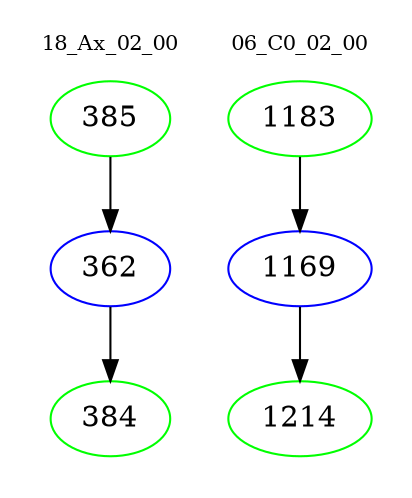 digraph{
subgraph cluster_0 {
color = white
label = "18_Ax_02_00";
fontsize=10;
T0_385 [label="385", color="green"]
T0_385 -> T0_362 [color="black"]
T0_362 [label="362", color="blue"]
T0_362 -> T0_384 [color="black"]
T0_384 [label="384", color="green"]
}
subgraph cluster_1 {
color = white
label = "06_C0_02_00";
fontsize=10;
T1_1183 [label="1183", color="green"]
T1_1183 -> T1_1169 [color="black"]
T1_1169 [label="1169", color="blue"]
T1_1169 -> T1_1214 [color="black"]
T1_1214 [label="1214", color="green"]
}
}
